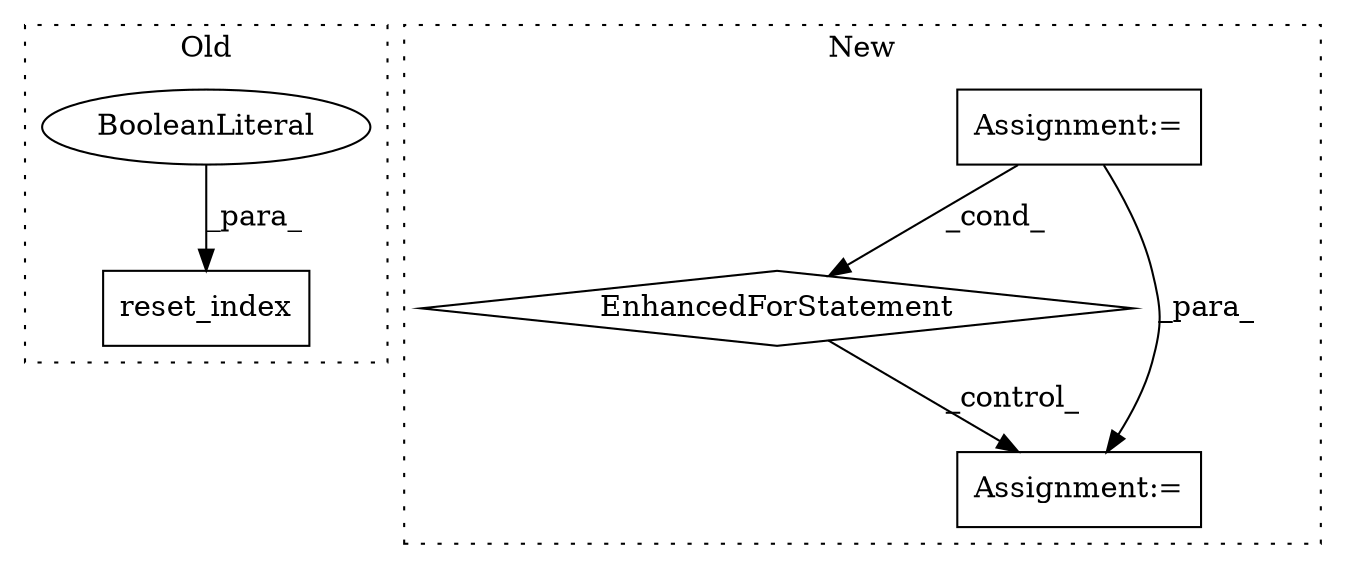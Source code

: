 digraph G {
subgraph cluster0 {
1 [label="reset_index" a="32" s="2446,2467" l="12,1" shape="box"];
5 [label="BooleanLiteral" a="9" s="2458" l="4" shape="ellipse"];
label = "Old";
style="dotted";
}
subgraph cluster1 {
2 [label="EnhancedForStatement" a="70" s="2219,2313" l="63,2" shape="diamond"];
3 [label="Assignment:=" a="7" s="2368" l="1" shape="box"];
4 [label="Assignment:=" a="7" s="2219,2313" l="63,2" shape="box"];
label = "New";
style="dotted";
}
2 -> 3 [label="_control_"];
4 -> 3 [label="_para_"];
4 -> 2 [label="_cond_"];
5 -> 1 [label="_para_"];
}